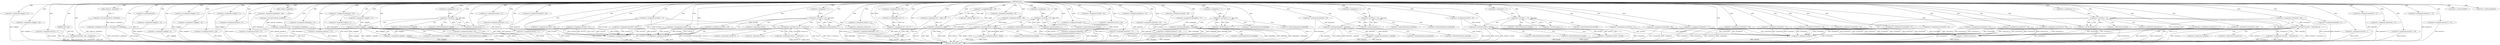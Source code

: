 digraph denr {  
"7194230188746945146" [label = "(METHOD,denr)" ]
"7194230188746945721" [label = "(METHOD_RETURN,void)" ]
"7194230188746945147" [label = "(PARAM,char* hqrs)" ]
"7194230188746945154" [label = "(<operator>.assignment,xwvxi = (int*)calloc(6, sizeof(int)))" ]
"7194230188746945156" [label = "(<operator>.cast,(int*)calloc(6, sizeof(int)))" ]
"7194230188746945158" [label = "(calloc,calloc(6, sizeof(int)))" ]
"7194230188746945160" [label = "(<operator>.sizeOf,sizeof(int))" ]
"7194230188746945163" [label = "(<operator>.assignment,hcuu[0] = 79)" ]
"7194230188746945168" [label = "(<operator>.assignment,rchjgg[0] = 87)" ]
"7194230188746945173" [label = "(<operator>.assignment,rchjgg[1] = 8)" ]
"7194230188746945178" [label = "(<operator>.assignment,rchjgg[2] = 84)" ]
"7194230188746945183" [label = "(<operator>.assignment,xwvxi[0] = 73)" ]
"7194230188746945188" [label = "(<operator>.assignment,hcuu[1] = 1)" ]
"7194230188746945193" [label = "(<operator>.assignment,eftu[0] = 98)" ]
"7194230188746945198" [label = "(<operator>.assignment,zrxwmty = (int*)calloc(15, sizeof(int)))" ]
"7194230188746945200" [label = "(<operator>.cast,(int*)calloc(15, sizeof(int)))" ]
"7194230188746945202" [label = "(calloc,calloc(15, sizeof(int)))" ]
"7194230188746945204" [label = "(<operator>.sizeOf,sizeof(int))" ]
"7194230188746945206" [label = "(<operator>.assignment,xwvxi[1] = 31)" ]
"7194230188746945211" [label = "(<operator>.assignment,rchjgg[3] = 21)" ]
"7194230188746945216" [label = "(<operator>.assignment,rchjgg[4] = 6)" ]
"7194230188746945221" [label = "(<operator>.assignment,rchjgg[5] = 45)" ]
"7194230188746945227" [label = "(<operator>.assignment,rchjgg[6] = 26)" ]
"7194230188746945232" [label = "(<operator>.assignment,xwvxi[2] = 34)" ]
"7194230188746945237" [label = "(<operator>.assignment,eftu[1] = 68)" ]
"7194230188746945243" [label = "(strncpy,strncpy(pant, hqrs, sizeof(pant)))" ]
"7194230188746945246" [label = "(<operator>.sizeOf,sizeof(pant))" ]
"7194230188746945248" [label = "(<operator>.assignment,zrxwmty[0] = 93)" ]
"7194230188746945253" [label = "(<operator>.assignment,rchjgg[7] = 5)" ]
"7194230188746945258" [label = "(<operator>.assignment,zrxwmty[1] = 77)" ]
"7194230188746945263" [label = "(<operator>.assignment,gteiirx[0] = 26)" ]
"7194230188746945268" [label = "(<operator>.assignment,hcuu[2] = 57)" ]
"7194230188746945273" [label = "(<operator>.assignment,hcuu[3] = 97)" ]
"7194230188746945278" [label = "(<operator>.assignment,xbhmdq[0] = 75)" ]
"7194230188746945283" [label = "(<operator>.assignment,xbhmdq[1] = 86)" ]
"7194230188746945288" [label = "(<operator>.assignment,xbhmdq[2] = 13)" ]
"7194230188746945295" [label = "(<operator>.assignment,i = 1)" ]
"7194230188746945298" [label = "(<operator>.lessThan,i < 8)" ]
"7194230188746945301" [label = "(<operator>.postIncrement,i++)" ]
"7194230188746945305" [label = "(<operator>.lessThan,rchjgg[0] < rchjgg[i])" ]
"7194230188746945313" [label = "(<operator>.assignment,rchjgg[0] = rchjgg[i])" ]
"7194230188746945320" [label = "(<operator>.assignment,gteiirx[1] = 25)" ]
"7194230188746945325" [label = "(<operator>.assignment,xbhmdq[3] = 69)" ]
"7194230188746945330" [label = "(<operator>.assignment,eftu[2] = 4)" ]
"7194230188746945336" [label = "(<operator>.assignment,ctri = 37)" ]
"7194230188746945340" [label = "(<operator>.assignment,tqqfy = 28)" ]
"7194230188746945343" [label = "(<operator>.assignment,eftu[3] = 63)" ]
"7194230188746945348" [label = "(<operator>.assignment,hcuu[4] = 47)" ]
"7194230188746945353" [label = "(<operator>.assignment,gteiirx[2] = 51)" ]
"7194230188746945358" [label = "(<operator>.assignment,eftu[4] = 12)" ]
"7194230188746945363" [label = "(<operator>.assignment,gteiirx[3] = 88)" ]
"7194230188746945368" [label = "(<operator>.assignment,zrxwmty[2] = 39)" ]
"7194230188746945373" [label = "(<operator>.assignment,xwvxi[3] = 48)" ]
"7194230188746945378" [label = "(<operator>.assignment,xwvxi[4] = 50)" ]
"7194230188746945384" [label = "(<operator>.assignment,xwvxi[5] = 16)" ]
"7194230188746945389" [label = "(<operator>.assignment,eftu[5] = 75)" ]
"7194230188746945394" [label = "(<operator>.assignment,xbhmdq[4] = 34)" ]
"7194230188746945401" [label = "(<operator>.assignment,i = 1)" ]
"7194230188746945404" [label = "(<operator>.lessThan,i < 6)" ]
"7194230188746945407" [label = "(<operator>.postIncrement,i++)" ]
"7194230188746945411" [label = "(<operator>.lessThan,*xwvxi < *(xwvxi+i))" ]
"7194230188746945415" [label = "(<operator>.addition,xwvxi+i)" ]
"7194230188746945419" [label = "(<operator>.assignment,*xwvxi = *(xwvxi+i))" ]
"7194230188746945423" [label = "(<operator>.addition,xwvxi+i)" ]
"7194230188746945426" [label = "(<operator>.assignment,ctri = ctri * 2)" ]
"7194230188746945428" [label = "(<operator>.multiplication,ctri * 2)" ]
"7194230188746945431" [label = "(<operator>.assignment,ctri = tqqfy + 6)" ]
"7194230188746945433" [label = "(<operator>.addition,tqqfy + 6)" ]
"7194230188746945438" [label = "(<operator>.assignment,i = 1)" ]
"7194230188746945441" [label = "(<operator>.lessThan,i < 6)" ]
"7194230188746945444" [label = "(<operator>.postIncrement,i++)" ]
"7194230188746945448" [label = "(<operator>.lessThan,eftu[0] < eftu[i])" ]
"7194230188746945456" [label = "(<operator>.assignment,eftu[0] = eftu[i])" ]
"7194230188746945463" [label = "(<operator>.assignment,xbhmdq[5] = 93)" ]
"7194230188746945468" [label = "(<operator>.assignment,zrxwmty[3] = 13)" ]
"7194230188746945473" [label = "(<operator>.assignment,zrxwmty[4] = 63)" ]
"7194230188746945478" [label = "(<operator>.assignment,zrxwmty[5] = 17)" ]
"7194230188746945483" [label = "(<operator>.assignment,hcuu[5] = 94)" ]
"7194230188746945488" [label = "(<operator>.assignment,noxcxrfi = ctri / tqqfy)" ]
"7194230188746945490" [label = "(<operator>.division,ctri / tqqfy)" ]
"7194230188746945493" [label = "(<operator>.assignment,xbhmdq[6] = 67)" ]
"7194230188746945498" [label = "(<operator>.assignment,zrxwmty[6] = 57)" ]
"7194230188746945503" [label = "(<operator>.assignment,hcuu[6] = 85)" ]
"7194230188746945508" [label = "(<operator>.assignment,hcuu[7] = 80)" ]
"7194230188746945513" [label = "(<operator>.assignment,gteiirx[4] = 22)" ]
"7194230188746945518" [label = "(<operator>.assignment,gteiirx[5] = 19)" ]
"7194230188746945523" [label = "(<operator>.assignment,gteiirx[6] = 39)" ]
"7194230188746945530" [label = "(<operator>.assignment,i = 1)" ]
"7194230188746945533" [label = "(<operator>.lessThan,i < 7)" ]
"7194230188746945536" [label = "(<operator>.postIncrement,i++)" ]
"7194230188746945540" [label = "(<operator>.lessThan,xbhmdq[0] < xbhmdq[i])" ]
"7194230188746945548" [label = "(<operator>.assignment,xbhmdq[0] = xbhmdq[i])" ]
"7194230188746945555" [label = "(<operator>.assignment,gteiirx[7] = 48)" ]
"7194230188746945560" [label = "(<operator>.assignment,zrxwmty[7] = 48)" ]
"7194230188746945565" [label = "(<operator>.assignment,hcuu[8] = 39)" ]
"7194230188746945570" [label = "(<operator>.assignment,zrxwmty[8] = 64)" ]
"7194230188746945575" [label = "(<operator>.assignment,gteiirx[8] = 8)" ]
"7194230188746945580" [label = "(<operator>.assignment,hcuu[9] = 7)" ]
"7194230188746945585" [label = "(<operator>.assignment,gteiirx[9] = 37)" ]
"7194230188746945590" [label = "(<operator>.assignment,gteiirx[10] = 51)" ]
"7194230188746945595" [label = "(<operator>.assignment,hcuu[10] = 36)" ]
"7194230188746945600" [label = "(<operator>.assignment,gteiirx[11] = 21)" ]
"7194230188746945607" [label = "(<operator>.assignment,i = 1)" ]
"7194230188746945610" [label = "(<operator>.lessThan,i < 12)" ]
"7194230188746945613" [label = "(<operator>.postIncrement,i++)" ]
"7194230188746945617" [label = "(<operator>.lessThan,gteiirx[0] < gteiirx[i])" ]
"7194230188746945625" [label = "(<operator>.assignment,gteiirx[0] = gteiirx[i])" ]
"7194230188746945632" [label = "(<operator>.assignment,zrxwmty[9] = 50)" ]
"7194230188746945637" [label = "(<operator>.assignment,zrxwmty[10] = 67)" ]
"7194230188746945642" [label = "(<operator>.assignment,hcuu[11] = 10)" ]
"7194230188746945647" [label = "(<operator>.assignment,zrxwmty[11] = 77)" ]
"7194230188746945652" [label = "(<operator>.assignment,zrxwmty[12] = 80)" ]
"7194230188746945659" [label = "(<operator>.assignment,i = 1)" ]
"7194230188746945662" [label = "(<operator>.lessThan,i < 12)" ]
"7194230188746945665" [label = "(<operator>.postIncrement,i++)" ]
"7194230188746945669" [label = "(<operator>.lessThan,hcuu[0] < hcuu[i])" ]
"7194230188746945677" [label = "(<operator>.assignment,hcuu[0] = hcuu[i])" ]
"7194230188746945684" [label = "(<operator>.assignment,zrxwmty[13] = 18)" ]
"7194230188746945689" [label = "(<operator>.assignment,zrxwmty[14] = 90)" ]
"7194230188746945696" [label = "(<operator>.assignment,i = 1)" ]
"7194230188746945699" [label = "(<operator>.lessThan,i < 15)" ]
"7194230188746945702" [label = "(<operator>.postIncrement,i++)" ]
"7194230188746945706" [label = "(<operator>.lessThan,*zrxwmty < *(zrxwmty+i))" ]
"7194230188746945710" [label = "(<operator>.addition,zrxwmty+i)" ]
"7194230188746945714" [label = "(<operator>.assignment,*zrxwmty = *(zrxwmty+i))" ]
"7194230188746945718" [label = "(<operator>.addition,zrxwmty+i)" ]
"7194230188746945306" [label = "(<operator>.indirectIndexAccess,rchjgg[0])" ]
"7194230188746945309" [label = "(<operator>.indirectIndexAccess,rchjgg[i])" ]
"7194230188746945314" [label = "(<operator>.indirectIndexAccess,rchjgg[0])" ]
"7194230188746945317" [label = "(<operator>.indirectIndexAccess,rchjgg[i])" ]
"7194230188746945412" [label = "(<operator>.indirection,*xwvxi)" ]
"7194230188746945414" [label = "(<operator>.indirection,*(xwvxi+i))" ]
"7194230188746945420" [label = "(<operator>.indirection,*xwvxi)" ]
"7194230188746945422" [label = "(<operator>.indirection,*(xwvxi+i))" ]
"7194230188746945449" [label = "(<operator>.indirectIndexAccess,eftu[0])" ]
"7194230188746945452" [label = "(<operator>.indirectIndexAccess,eftu[i])" ]
"7194230188746945457" [label = "(<operator>.indirectIndexAccess,eftu[0])" ]
"7194230188746945460" [label = "(<operator>.indirectIndexAccess,eftu[i])" ]
"7194230188746945541" [label = "(<operator>.indirectIndexAccess,xbhmdq[0])" ]
"7194230188746945544" [label = "(<operator>.indirectIndexAccess,xbhmdq[i])" ]
"7194230188746945549" [label = "(<operator>.indirectIndexAccess,xbhmdq[0])" ]
"7194230188746945552" [label = "(<operator>.indirectIndexAccess,xbhmdq[i])" ]
"7194230188746945618" [label = "(<operator>.indirectIndexAccess,gteiirx[0])" ]
"7194230188746945621" [label = "(<operator>.indirectIndexAccess,gteiirx[i])" ]
"7194230188746945626" [label = "(<operator>.indirectIndexAccess,gteiirx[0])" ]
"7194230188746945629" [label = "(<operator>.indirectIndexAccess,gteiirx[i])" ]
"7194230188746945670" [label = "(<operator>.indirectIndexAccess,hcuu[0])" ]
"7194230188746945673" [label = "(<operator>.indirectIndexAccess,hcuu[i])" ]
"7194230188746945678" [label = "(<operator>.indirectIndexAccess,hcuu[0])" ]
"7194230188746945681" [label = "(<operator>.indirectIndexAccess,hcuu[i])" ]
"7194230188746945707" [label = "(<operator>.indirection,*zrxwmty)" ]
"7194230188746945709" [label = "(<operator>.indirection,*(zrxwmty+i))" ]
"7194230188746945715" [label = "(<operator>.indirection,*zrxwmty)" ]
"7194230188746945717" [label = "(<operator>.indirection,*(zrxwmty+i))" ]
  "7194230188746945268" -> "7194230188746945721"  [ label = "DDG: hcuu[2]"] 
  "7194230188746945710" -> "7194230188746945721"  [ label = "DDG: zrxwmty"] 
  "7194230188746945394" -> "7194230188746945721"  [ label = "DDG: xbhmdq[4]"] 
  "7194230188746945677" -> "7194230188746945721"  [ label = "DDG: hcuu[i]"] 
  "7194230188746945523" -> "7194230188746945721"  [ label = "DDG: gteiirx[6]"] 
  "7194230188746945221" -> "7194230188746945721"  [ label = "DDG: rchjgg[5]"] 
  "7194230188746945617" -> "7194230188746945721"  [ label = "DDG: gteiirx[0]"] 
  "7194230188746945565" -> "7194230188746945721"  [ label = "DDG: hcuu[8]"] 
  "7194230188746945325" -> "7194230188746945721"  [ label = "DDG: xbhmdq[3]"] 
  "7194230188746945305" -> "7194230188746945721"  [ label = "DDG: rchjgg[i]"] 
  "7194230188746945237" -> "7194230188746945721"  [ label = "DDG: eftu[1]"] 
  "7194230188746945669" -> "7194230188746945721"  [ label = "DDG: hcuu[0]"] 
  "7194230188746945263" -> "7194230188746945721"  [ label = "DDG: gteiirx[0]"] 
  "7194230188746945411" -> "7194230188746945721"  [ label = "DDG: *xwvxi"] 
  "7194230188746945411" -> "7194230188746945721"  [ label = "DDG: *xwvxi < *(xwvxi+i)"] 
  "7194230188746945373" -> "7194230188746945721"  [ label = "DDG: xwvxi[3]"] 
  "7194230188746945448" -> "7194230188746945721"  [ label = "DDG: eftu[i]"] 
  "7194230188746945358" -> "7194230188746945721"  [ label = "DDG: eftu[4]"] 
  "7194230188746945273" -> "7194230188746945721"  [ label = "DDG: hcuu[3]"] 
  "7194230188746945488" -> "7194230188746945721"  [ label = "DDG: noxcxrfi"] 
  "7194230188746945548" -> "7194230188746945721"  [ label = "DDG: xbhmdq[0]"] 
  "7194230188746945555" -> "7194230188746945721"  [ label = "DDG: gteiirx[7]"] 
  "7194230188746945662" -> "7194230188746945721"  [ label = "DDG: i < 12"] 
  "7194230188746945198" -> "7194230188746945721"  [ label = "DDG: (int*)calloc(15, sizeof(int))"] 
  "7194230188746945585" -> "7194230188746945721"  [ label = "DDG: gteiirx[9]"] 
  "7194230188746945283" -> "7194230188746945721"  [ label = "DDG: xbhmdq[1]"] 
  "7194230188746945320" -> "7194230188746945721"  [ label = "DDG: gteiirx[1]"] 
  "7194230188746945642" -> "7194230188746945721"  [ label = "DDG: hcuu[11]"] 
  "7194230188746945193" -> "7194230188746945721"  [ label = "DDG: eftu[0]"] 
  "7194230188746945154" -> "7194230188746945721"  [ label = "DDG: (int*)calloc(6, sizeof(int))"] 
  "7194230188746945637" -> "7194230188746945721"  [ label = "DDG: zrxwmty[10]"] 
  "7194230188746945625" -> "7194230188746945721"  [ label = "DDG: gteiirx[0]"] 
  "7194230188746945253" -> "7194230188746945721"  [ label = "DDG: rchjgg[7]"] 
  "7194230188746945278" -> "7194230188746945721"  [ label = "DDG: xbhmdq[0]"] 
  "7194230188746945313" -> "7194230188746945721"  [ label = "DDG: rchjgg[i]"] 
  "7194230188746945669" -> "7194230188746945721"  [ label = "DDG: hcuu[i]"] 
  "7194230188746945632" -> "7194230188746945721"  [ label = "DDG: zrxwmty[9]"] 
  "7194230188746945448" -> "7194230188746945721"  [ label = "DDG: eftu[0]"] 
  "7194230188746945183" -> "7194230188746945721"  [ label = "DDG: xwvxi[0]"] 
  "7194230188746945173" -> "7194230188746945721"  [ label = "DDG: rchjgg[1]"] 
  "7194230188746945288" -> "7194230188746945721"  [ label = "DDG: xbhmdq[2]"] 
  "7194230188746945423" -> "7194230188746945721"  [ label = "DDG: xwvxi"] 
  "7194230188746945580" -> "7194230188746945721"  [ label = "DDG: hcuu[9]"] 
  "7194230188746945518" -> "7194230188746945721"  [ label = "DDG: gteiirx[5]"] 
  "7194230188746945684" -> "7194230188746945721"  [ label = "DDG: zrxwmty[13]"] 
  "7194230188746945570" -> "7194230188746945721"  [ label = "DDG: zrxwmty[8]"] 
  "7194230188746945227" -> "7194230188746945721"  [ label = "DDG: rchjgg[6]"] 
  "7194230188746945699" -> "7194230188746945721"  [ label = "DDG: i"] 
  "7194230188746945368" -> "7194230188746945721"  [ label = "DDG: zrxwmty[2]"] 
  "7194230188746945498" -> "7194230188746945721"  [ label = "DDG: zrxwmty[6]"] 
  "7194230188746945590" -> "7194230188746945721"  [ label = "DDG: gteiirx[10]"] 
  "7194230188746945441" -> "7194230188746945721"  [ label = "DDG: i < 6"] 
  "7194230188746945163" -> "7194230188746945721"  [ label = "DDG: hcuu[0]"] 
  "7194230188746945198" -> "7194230188746945721"  [ label = "DDG: zrxwmty"] 
  "7194230188746945483" -> "7194230188746945721"  [ label = "DDG: hcuu[5]"] 
  "7194230188746945617" -> "7194230188746945721"  [ label = "DDG: gteiirx[i]"] 
  "7194230188746945508" -> "7194230188746945721"  [ label = "DDG: hcuu[7]"] 
  "7194230188746945298" -> "7194230188746945721"  [ label = "DDG: i < 8"] 
  "7194230188746945503" -> "7194230188746945721"  [ label = "DDG: hcuu[6]"] 
  "7194230188746945490" -> "7194230188746945721"  [ label = "DDG: ctri"] 
  "7194230188746945243" -> "7194230188746945721"  [ label = "DDG: hqrs"] 
  "7194230188746945473" -> "7194230188746945721"  [ label = "DDG: zrxwmty[4]"] 
  "7194230188746945188" -> "7194230188746945721"  [ label = "DDG: hcuu[1]"] 
  "7194230188746945168" -> "7194230188746945721"  [ label = "DDG: rchjgg[0]"] 
  "7194230188746945426" -> "7194230188746945721"  [ label = "DDG: ctri * 2"] 
  "7194230188746945540" -> "7194230188746945721"  [ label = "DDG: xbhmdq[0]"] 
  "7194230188746945411" -> "7194230188746945721"  [ label = "DDG: *(xwvxi+i)"] 
  "7194230188746945415" -> "7194230188746945721"  [ label = "DDG: xwvxi"] 
  "7194230188746945677" -> "7194230188746945721"  [ label = "DDG: hcuu[0]"] 
  "7194230188746945243" -> "7194230188746945721"  [ label = "DDG: strncpy(pant, hqrs, sizeof(pant))"] 
  "7194230188746945211" -> "7194230188746945721"  [ label = "DDG: rchjgg[3]"] 
  "7194230188746945488" -> "7194230188746945721"  [ label = "DDG: ctri / tqqfy"] 
  "7194230188746945625" -> "7194230188746945721"  [ label = "DDG: gteiirx[i]"] 
  "7194230188746945595" -> "7194230188746945721"  [ label = "DDG: hcuu[10]"] 
  "7194230188746945419" -> "7194230188746945721"  [ label = "DDG: *(xwvxi+i)"] 
  "7194230188746945652" -> "7194230188746945721"  [ label = "DDG: zrxwmty[12]"] 
  "7194230188746945348" -> "7194230188746945721"  [ label = "DDG: hcuu[4]"] 
  "7194230188746945178" -> "7194230188746945721"  [ label = "DDG: rchjgg[2]"] 
  "7194230188746945154" -> "7194230188746945721"  [ label = "DDG: xwvxi"] 
  "7194230188746945617" -> "7194230188746945721"  [ label = "DDG: gteiirx[0] < gteiirx[i]"] 
  "7194230188746945330" -> "7194230188746945721"  [ label = "DDG: eftu[2]"] 
  "7194230188746945353" -> "7194230188746945721"  [ label = "DDG: gteiirx[2]"] 
  "7194230188746945313" -> "7194230188746945721"  [ label = "DDG: rchjgg[0]"] 
  "7194230188746945147" -> "7194230188746945721"  [ label = "DDG: hqrs"] 
  "7194230188746945706" -> "7194230188746945721"  [ label = "DDG: *zrxwmty < *(zrxwmty+i)"] 
  "7194230188746945647" -> "7194230188746945721"  [ label = "DDG: zrxwmty[11]"] 
  "7194230188746945389" -> "7194230188746945721"  [ label = "DDG: eftu[5]"] 
  "7194230188746945156" -> "7194230188746945721"  [ label = "DDG: calloc(6, sizeof(int))"] 
  "7194230188746945575" -> "7194230188746945721"  [ label = "DDG: gteiirx[8]"] 
  "7194230188746945305" -> "7194230188746945721"  [ label = "DDG: rchjgg[0]"] 
  "7194230188746945456" -> "7194230188746945721"  [ label = "DDG: eftu[0]"] 
  "7194230188746945714" -> "7194230188746945721"  [ label = "DDG: *zrxwmty"] 
  "7194230188746945468" -> "7194230188746945721"  [ label = "DDG: zrxwmty[3]"] 
  "7194230188746945706" -> "7194230188746945721"  [ label = "DDG: *(zrxwmty+i)"] 
  "7194230188746945456" -> "7194230188746945721"  [ label = "DDG: eftu[i]"] 
  "7194230188746945200" -> "7194230188746945721"  [ label = "DDG: calloc(15, sizeof(int))"] 
  "7194230188746945533" -> "7194230188746945721"  [ label = "DDG: i < 7"] 
  "7194230188746945548" -> "7194230188746945721"  [ label = "DDG: xbhmdq[i]"] 
  "7194230188746945206" -> "7194230188746945721"  [ label = "DDG: xwvxi[1]"] 
  "7194230188746945305" -> "7194230188746945721"  [ label = "DDG: rchjgg[0] < rchjgg[i]"] 
  "7194230188746945384" -> "7194230188746945721"  [ label = "DDG: xwvxi[5]"] 
  "7194230188746945490" -> "7194230188746945721"  [ label = "DDG: tqqfy"] 
  "7194230188746945493" -> "7194230188746945721"  [ label = "DDG: xbhmdq[6]"] 
  "7194230188746945216" -> "7194230188746945721"  [ label = "DDG: rchjgg[4]"] 
  "7194230188746945540" -> "7194230188746945721"  [ label = "DDG: xbhmdq[i]"] 
  "7194230188746945363" -> "7194230188746945721"  [ label = "DDG: gteiirx[3]"] 
  "7194230188746945343" -> "7194230188746945721"  [ label = "DDG: eftu[3]"] 
  "7194230188746945243" -> "7194230188746945721"  [ label = "DDG: pant"] 
  "7194230188746945669" -> "7194230188746945721"  [ label = "DDG: hcuu[0] < hcuu[i]"] 
  "7194230188746945699" -> "7194230188746945721"  [ label = "DDG: i < 15"] 
  "7194230188746945513" -> "7194230188746945721"  [ label = "DDG: gteiirx[4]"] 
  "7194230188746945204" -> "7194230188746945721"  [ label = "DDG: int"] 
  "7194230188746945258" -> "7194230188746945721"  [ label = "DDG: zrxwmty[1]"] 
  "7194230188746945689" -> "7194230188746945721"  [ label = "DDG: zrxwmty[14]"] 
  "7194230188746945448" -> "7194230188746945721"  [ label = "DDG: eftu[0] < eftu[i]"] 
  "7194230188746945540" -> "7194230188746945721"  [ label = "DDG: xbhmdq[0] < xbhmdq[i]"] 
  "7194230188746945600" -> "7194230188746945721"  [ label = "DDG: gteiirx[11]"] 
  "7194230188746945714" -> "7194230188746945721"  [ label = "DDG: *(zrxwmty+i)"] 
  "7194230188746945419" -> "7194230188746945721"  [ label = "DDG: *xwvxi"] 
  "7194230188746945232" -> "7194230188746945721"  [ label = "DDG: xwvxi[2]"] 
  "7194230188746945560" -> "7194230188746945721"  [ label = "DDG: zrxwmty[7]"] 
  "7194230188746945248" -> "7194230188746945721"  [ label = "DDG: zrxwmty[0]"] 
  "7194230188746945431" -> "7194230188746945721"  [ label = "DDG: tqqfy + 6"] 
  "7194230188746945463" -> "7194230188746945721"  [ label = "DDG: xbhmdq[5]"] 
  "7194230188746945718" -> "7194230188746945721"  [ label = "DDG: zrxwmty"] 
  "7194230188746945706" -> "7194230188746945721"  [ label = "DDG: *zrxwmty"] 
  "7194230188746945478" -> "7194230188746945721"  [ label = "DDG: zrxwmty[5]"] 
  "7194230188746945378" -> "7194230188746945721"  [ label = "DDG: xwvxi[4]"] 
  "7194230188746945146" -> "7194230188746945147"  [ label = "DDG: "] 
  "7194230188746945156" -> "7194230188746945154"  [ label = "DDG: calloc(6, sizeof(int))"] 
  "7194230188746945146" -> "7194230188746945154"  [ label = "DDG: "] 
  "7194230188746945158" -> "7194230188746945156"  [ label = "DDG: 6"] 
  "7194230188746945146" -> "7194230188746945158"  [ label = "DDG: "] 
  "7194230188746945146" -> "7194230188746945160"  [ label = "DDG: "] 
  "7194230188746945146" -> "7194230188746945163"  [ label = "DDG: "] 
  "7194230188746945146" -> "7194230188746945168"  [ label = "DDG: "] 
  "7194230188746945146" -> "7194230188746945173"  [ label = "DDG: "] 
  "7194230188746945146" -> "7194230188746945178"  [ label = "DDG: "] 
  "7194230188746945146" -> "7194230188746945183"  [ label = "DDG: "] 
  "7194230188746945146" -> "7194230188746945188"  [ label = "DDG: "] 
  "7194230188746945146" -> "7194230188746945193"  [ label = "DDG: "] 
  "7194230188746945200" -> "7194230188746945198"  [ label = "DDG: calloc(15, sizeof(int))"] 
  "7194230188746945146" -> "7194230188746945198"  [ label = "DDG: "] 
  "7194230188746945202" -> "7194230188746945200"  [ label = "DDG: 15"] 
  "7194230188746945146" -> "7194230188746945202"  [ label = "DDG: "] 
  "7194230188746945146" -> "7194230188746945204"  [ label = "DDG: "] 
  "7194230188746945146" -> "7194230188746945206"  [ label = "DDG: "] 
  "7194230188746945146" -> "7194230188746945211"  [ label = "DDG: "] 
  "7194230188746945146" -> "7194230188746945216"  [ label = "DDG: "] 
  "7194230188746945146" -> "7194230188746945221"  [ label = "DDG: "] 
  "7194230188746945146" -> "7194230188746945227"  [ label = "DDG: "] 
  "7194230188746945146" -> "7194230188746945232"  [ label = "DDG: "] 
  "7194230188746945146" -> "7194230188746945237"  [ label = "DDG: "] 
  "7194230188746945146" -> "7194230188746945243"  [ label = "DDG: "] 
  "7194230188746945147" -> "7194230188746945243"  [ label = "DDG: hqrs"] 
  "7194230188746945146" -> "7194230188746945246"  [ label = "DDG: "] 
  "7194230188746945146" -> "7194230188746945248"  [ label = "DDG: "] 
  "7194230188746945146" -> "7194230188746945253"  [ label = "DDG: "] 
  "7194230188746945146" -> "7194230188746945258"  [ label = "DDG: "] 
  "7194230188746945146" -> "7194230188746945263"  [ label = "DDG: "] 
  "7194230188746945146" -> "7194230188746945268"  [ label = "DDG: "] 
  "7194230188746945146" -> "7194230188746945273"  [ label = "DDG: "] 
  "7194230188746945146" -> "7194230188746945278"  [ label = "DDG: "] 
  "7194230188746945146" -> "7194230188746945283"  [ label = "DDG: "] 
  "7194230188746945146" -> "7194230188746945288"  [ label = "DDG: "] 
  "7194230188746945146" -> "7194230188746945295"  [ label = "DDG: "] 
  "7194230188746945301" -> "7194230188746945298"  [ label = "DDG: i"] 
  "7194230188746945295" -> "7194230188746945298"  [ label = "DDG: i"] 
  "7194230188746945146" -> "7194230188746945298"  [ label = "DDG: "] 
  "7194230188746945298" -> "7194230188746945301"  [ label = "DDG: i"] 
  "7194230188746945146" -> "7194230188746945301"  [ label = "DDG: "] 
  "7194230188746945168" -> "7194230188746945305"  [ label = "DDG: rchjgg[0]"] 
  "7194230188746945313" -> "7194230188746945305"  [ label = "DDG: rchjgg[0]"] 
  "7194230188746945305" -> "7194230188746945313"  [ label = "DDG: rchjgg[i]"] 
  "7194230188746945146" -> "7194230188746945320"  [ label = "DDG: "] 
  "7194230188746945146" -> "7194230188746945325"  [ label = "DDG: "] 
  "7194230188746945146" -> "7194230188746945330"  [ label = "DDG: "] 
  "7194230188746945146" -> "7194230188746945336"  [ label = "DDG: "] 
  "7194230188746945146" -> "7194230188746945340"  [ label = "DDG: "] 
  "7194230188746945146" -> "7194230188746945343"  [ label = "DDG: "] 
  "7194230188746945146" -> "7194230188746945348"  [ label = "DDG: "] 
  "7194230188746945146" -> "7194230188746945353"  [ label = "DDG: "] 
  "7194230188746945146" -> "7194230188746945358"  [ label = "DDG: "] 
  "7194230188746945146" -> "7194230188746945363"  [ label = "DDG: "] 
  "7194230188746945146" -> "7194230188746945368"  [ label = "DDG: "] 
  "7194230188746945146" -> "7194230188746945373"  [ label = "DDG: "] 
  "7194230188746945146" -> "7194230188746945378"  [ label = "DDG: "] 
  "7194230188746945146" -> "7194230188746945384"  [ label = "DDG: "] 
  "7194230188746945146" -> "7194230188746945389"  [ label = "DDG: "] 
  "7194230188746945146" -> "7194230188746945394"  [ label = "DDG: "] 
  "7194230188746945146" -> "7194230188746945401"  [ label = "DDG: "] 
  "7194230188746945407" -> "7194230188746945404"  [ label = "DDG: i"] 
  "7194230188746945401" -> "7194230188746945404"  [ label = "DDG: i"] 
  "7194230188746945146" -> "7194230188746945404"  [ label = "DDG: "] 
  "7194230188746945146" -> "7194230188746945407"  [ label = "DDG: "] 
  "7194230188746945404" -> "7194230188746945407"  [ label = "DDG: i"] 
  "7194230188746945183" -> "7194230188746945411"  [ label = "DDG: xwvxi[0]"] 
  "7194230188746945419" -> "7194230188746945411"  [ label = "DDG: *xwvxi"] 
  "7194230188746945373" -> "7194230188746945415"  [ label = "DDG: xwvxi[3]"] 
  "7194230188746945183" -> "7194230188746945415"  [ label = "DDG: xwvxi[0]"] 
  "7194230188746945154" -> "7194230188746945415"  [ label = "DDG: xwvxi"] 
  "7194230188746945232" -> "7194230188746945415"  [ label = "DDG: xwvxi[2]"] 
  "7194230188746945378" -> "7194230188746945415"  [ label = "DDG: xwvxi[4]"] 
  "7194230188746945384" -> "7194230188746945415"  [ label = "DDG: xwvxi[5]"] 
  "7194230188746945206" -> "7194230188746945415"  [ label = "DDG: xwvxi[1]"] 
  "7194230188746945146" -> "7194230188746945415"  [ label = "DDG: "] 
  "7194230188746945404" -> "7194230188746945415"  [ label = "DDG: i"] 
  "7194230188746945411" -> "7194230188746945419"  [ label = "DDG: *(xwvxi+i)"] 
  "7194230188746945373" -> "7194230188746945423"  [ label = "DDG: xwvxi[3]"] 
  "7194230188746945183" -> "7194230188746945423"  [ label = "DDG: xwvxi[0]"] 
  "7194230188746945232" -> "7194230188746945423"  [ label = "DDG: xwvxi[2]"] 
  "7194230188746945378" -> "7194230188746945423"  [ label = "DDG: xwvxi[4]"] 
  "7194230188746945384" -> "7194230188746945423"  [ label = "DDG: xwvxi[5]"] 
  "7194230188746945206" -> "7194230188746945423"  [ label = "DDG: xwvxi[1]"] 
  "7194230188746945146" -> "7194230188746945423"  [ label = "DDG: "] 
  "7194230188746945154" -> "7194230188746945423"  [ label = "DDG: xwvxi"] 
  "7194230188746945404" -> "7194230188746945423"  [ label = "DDG: i"] 
  "7194230188746945428" -> "7194230188746945426"  [ label = "DDG: ctri"] 
  "7194230188746945428" -> "7194230188746945426"  [ label = "DDG: 2"] 
  "7194230188746945146" -> "7194230188746945426"  [ label = "DDG: "] 
  "7194230188746945336" -> "7194230188746945428"  [ label = "DDG: ctri"] 
  "7194230188746945146" -> "7194230188746945428"  [ label = "DDG: "] 
  "7194230188746945340" -> "7194230188746945431"  [ label = "DDG: tqqfy"] 
  "7194230188746945146" -> "7194230188746945431"  [ label = "DDG: "] 
  "7194230188746945340" -> "7194230188746945433"  [ label = "DDG: tqqfy"] 
  "7194230188746945146" -> "7194230188746945433"  [ label = "DDG: "] 
  "7194230188746945146" -> "7194230188746945438"  [ label = "DDG: "] 
  "7194230188746945438" -> "7194230188746945441"  [ label = "DDG: i"] 
  "7194230188746945444" -> "7194230188746945441"  [ label = "DDG: i"] 
  "7194230188746945146" -> "7194230188746945441"  [ label = "DDG: "] 
  "7194230188746945441" -> "7194230188746945444"  [ label = "DDG: i"] 
  "7194230188746945146" -> "7194230188746945444"  [ label = "DDG: "] 
  "7194230188746945193" -> "7194230188746945448"  [ label = "DDG: eftu[0]"] 
  "7194230188746945456" -> "7194230188746945448"  [ label = "DDG: eftu[0]"] 
  "7194230188746945448" -> "7194230188746945456"  [ label = "DDG: eftu[i]"] 
  "7194230188746945146" -> "7194230188746945463"  [ label = "DDG: "] 
  "7194230188746945146" -> "7194230188746945468"  [ label = "DDG: "] 
  "7194230188746945146" -> "7194230188746945473"  [ label = "DDG: "] 
  "7194230188746945146" -> "7194230188746945478"  [ label = "DDG: "] 
  "7194230188746945146" -> "7194230188746945483"  [ label = "DDG: "] 
  "7194230188746945490" -> "7194230188746945488"  [ label = "DDG: ctri"] 
  "7194230188746945490" -> "7194230188746945488"  [ label = "DDG: tqqfy"] 
  "7194230188746945146" -> "7194230188746945488"  [ label = "DDG: "] 
  "7194230188746945431" -> "7194230188746945490"  [ label = "DDG: ctri"] 
  "7194230188746945146" -> "7194230188746945490"  [ label = "DDG: "] 
  "7194230188746945340" -> "7194230188746945490"  [ label = "DDG: tqqfy"] 
  "7194230188746945146" -> "7194230188746945493"  [ label = "DDG: "] 
  "7194230188746945146" -> "7194230188746945498"  [ label = "DDG: "] 
  "7194230188746945146" -> "7194230188746945503"  [ label = "DDG: "] 
  "7194230188746945146" -> "7194230188746945508"  [ label = "DDG: "] 
  "7194230188746945146" -> "7194230188746945513"  [ label = "DDG: "] 
  "7194230188746945146" -> "7194230188746945518"  [ label = "DDG: "] 
  "7194230188746945146" -> "7194230188746945523"  [ label = "DDG: "] 
  "7194230188746945146" -> "7194230188746945530"  [ label = "DDG: "] 
  "7194230188746945536" -> "7194230188746945533"  [ label = "DDG: i"] 
  "7194230188746945530" -> "7194230188746945533"  [ label = "DDG: i"] 
  "7194230188746945146" -> "7194230188746945533"  [ label = "DDG: "] 
  "7194230188746945533" -> "7194230188746945536"  [ label = "DDG: i"] 
  "7194230188746945146" -> "7194230188746945536"  [ label = "DDG: "] 
  "7194230188746945548" -> "7194230188746945540"  [ label = "DDG: xbhmdq[0]"] 
  "7194230188746945278" -> "7194230188746945540"  [ label = "DDG: xbhmdq[0]"] 
  "7194230188746945540" -> "7194230188746945548"  [ label = "DDG: xbhmdq[i]"] 
  "7194230188746945146" -> "7194230188746945555"  [ label = "DDG: "] 
  "7194230188746945146" -> "7194230188746945560"  [ label = "DDG: "] 
  "7194230188746945146" -> "7194230188746945565"  [ label = "DDG: "] 
  "7194230188746945146" -> "7194230188746945570"  [ label = "DDG: "] 
  "7194230188746945146" -> "7194230188746945575"  [ label = "DDG: "] 
  "7194230188746945146" -> "7194230188746945580"  [ label = "DDG: "] 
  "7194230188746945146" -> "7194230188746945585"  [ label = "DDG: "] 
  "7194230188746945146" -> "7194230188746945590"  [ label = "DDG: "] 
  "7194230188746945146" -> "7194230188746945595"  [ label = "DDG: "] 
  "7194230188746945146" -> "7194230188746945600"  [ label = "DDG: "] 
  "7194230188746945146" -> "7194230188746945607"  [ label = "DDG: "] 
  "7194230188746945613" -> "7194230188746945610"  [ label = "DDG: i"] 
  "7194230188746945607" -> "7194230188746945610"  [ label = "DDG: i"] 
  "7194230188746945146" -> "7194230188746945610"  [ label = "DDG: "] 
  "7194230188746945610" -> "7194230188746945613"  [ label = "DDG: i"] 
  "7194230188746945146" -> "7194230188746945613"  [ label = "DDG: "] 
  "7194230188746945263" -> "7194230188746945617"  [ label = "DDG: gteiirx[0]"] 
  "7194230188746945625" -> "7194230188746945617"  [ label = "DDG: gteiirx[0]"] 
  "7194230188746945617" -> "7194230188746945625"  [ label = "DDG: gteiirx[i]"] 
  "7194230188746945146" -> "7194230188746945632"  [ label = "DDG: "] 
  "7194230188746945146" -> "7194230188746945637"  [ label = "DDG: "] 
  "7194230188746945146" -> "7194230188746945642"  [ label = "DDG: "] 
  "7194230188746945146" -> "7194230188746945647"  [ label = "DDG: "] 
  "7194230188746945146" -> "7194230188746945652"  [ label = "DDG: "] 
  "7194230188746945146" -> "7194230188746945659"  [ label = "DDG: "] 
  "7194230188746945659" -> "7194230188746945662"  [ label = "DDG: i"] 
  "7194230188746945665" -> "7194230188746945662"  [ label = "DDG: i"] 
  "7194230188746945146" -> "7194230188746945662"  [ label = "DDG: "] 
  "7194230188746945662" -> "7194230188746945665"  [ label = "DDG: i"] 
  "7194230188746945146" -> "7194230188746945665"  [ label = "DDG: "] 
  "7194230188746945163" -> "7194230188746945669"  [ label = "DDG: hcuu[0]"] 
  "7194230188746945677" -> "7194230188746945669"  [ label = "DDG: hcuu[0]"] 
  "7194230188746945669" -> "7194230188746945677"  [ label = "DDG: hcuu[i]"] 
  "7194230188746945146" -> "7194230188746945684"  [ label = "DDG: "] 
  "7194230188746945146" -> "7194230188746945689"  [ label = "DDG: "] 
  "7194230188746945146" -> "7194230188746945696"  [ label = "DDG: "] 
  "7194230188746945702" -> "7194230188746945699"  [ label = "DDG: i"] 
  "7194230188746945696" -> "7194230188746945699"  [ label = "DDG: i"] 
  "7194230188746945146" -> "7194230188746945699"  [ label = "DDG: "] 
  "7194230188746945146" -> "7194230188746945702"  [ label = "DDG: "] 
  "7194230188746945699" -> "7194230188746945702"  [ label = "DDG: i"] 
  "7194230188746945714" -> "7194230188746945706"  [ label = "DDG: *zrxwmty"] 
  "7194230188746945248" -> "7194230188746945706"  [ label = "DDG: zrxwmty[0]"] 
  "7194230188746945637" -> "7194230188746945710"  [ label = "DDG: zrxwmty[10]"] 
  "7194230188746945632" -> "7194230188746945710"  [ label = "DDG: zrxwmty[9]"] 
  "7194230188746945473" -> "7194230188746945710"  [ label = "DDG: zrxwmty[4]"] 
  "7194230188746945652" -> "7194230188746945710"  [ label = "DDG: zrxwmty[12]"] 
  "7194230188746945647" -> "7194230188746945710"  [ label = "DDG: zrxwmty[11]"] 
  "7194230188746945468" -> "7194230188746945710"  [ label = "DDG: zrxwmty[3]"] 
  "7194230188746945684" -> "7194230188746945710"  [ label = "DDG: zrxwmty[13]"] 
  "7194230188746945570" -> "7194230188746945710"  [ label = "DDG: zrxwmty[8]"] 
  "7194230188746945368" -> "7194230188746945710"  [ label = "DDG: zrxwmty[2]"] 
  "7194230188746945498" -> "7194230188746945710"  [ label = "DDG: zrxwmty[6]"] 
  "7194230188746945198" -> "7194230188746945710"  [ label = "DDG: zrxwmty"] 
  "7194230188746945258" -> "7194230188746945710"  [ label = "DDG: zrxwmty[1]"] 
  "7194230188746945689" -> "7194230188746945710"  [ label = "DDG: zrxwmty[14]"] 
  "7194230188746945560" -> "7194230188746945710"  [ label = "DDG: zrxwmty[7]"] 
  "7194230188746945248" -> "7194230188746945710"  [ label = "DDG: zrxwmty[0]"] 
  "7194230188746945478" -> "7194230188746945710"  [ label = "DDG: zrxwmty[5]"] 
  "7194230188746945146" -> "7194230188746945710"  [ label = "DDG: "] 
  "7194230188746945699" -> "7194230188746945710"  [ label = "DDG: i"] 
  "7194230188746945706" -> "7194230188746945714"  [ label = "DDG: *(zrxwmty+i)"] 
  "7194230188746945637" -> "7194230188746945718"  [ label = "DDG: zrxwmty[10]"] 
  "7194230188746945632" -> "7194230188746945718"  [ label = "DDG: zrxwmty[9]"] 
  "7194230188746945498" -> "7194230188746945718"  [ label = "DDG: zrxwmty[6]"] 
  "7194230188746945473" -> "7194230188746945718"  [ label = "DDG: zrxwmty[4]"] 
  "7194230188746945652" -> "7194230188746945718"  [ label = "DDG: zrxwmty[12]"] 
  "7194230188746945647" -> "7194230188746945718"  [ label = "DDG: zrxwmty[11]"] 
  "7194230188746945468" -> "7194230188746945718"  [ label = "DDG: zrxwmty[3]"] 
  "7194230188746945478" -> "7194230188746945718"  [ label = "DDG: zrxwmty[5]"] 
  "7194230188746945684" -> "7194230188746945718"  [ label = "DDG: zrxwmty[13]"] 
  "7194230188746945570" -> "7194230188746945718"  [ label = "DDG: zrxwmty[8]"] 
  "7194230188746945368" -> "7194230188746945718"  [ label = "DDG: zrxwmty[2]"] 
  "7194230188746945258" -> "7194230188746945718"  [ label = "DDG: zrxwmty[1]"] 
  "7194230188746945689" -> "7194230188746945718"  [ label = "DDG: zrxwmty[14]"] 
  "7194230188746945560" -> "7194230188746945718"  [ label = "DDG: zrxwmty[7]"] 
  "7194230188746945248" -> "7194230188746945718"  [ label = "DDG: zrxwmty[0]"] 
  "7194230188746945146" -> "7194230188746945718"  [ label = "DDG: "] 
  "7194230188746945699" -> "7194230188746945718"  [ label = "DDG: i"] 
  "7194230188746945298" -> "7194230188746945305"  [ label = "CDG: "] 
  "7194230188746945298" -> "7194230188746945306"  [ label = "CDG: "] 
  "7194230188746945298" -> "7194230188746945301"  [ label = "CDG: "] 
  "7194230188746945298" -> "7194230188746945298"  [ label = "CDG: "] 
  "7194230188746945298" -> "7194230188746945309"  [ label = "CDG: "] 
  "7194230188746945305" -> "7194230188746945317"  [ label = "CDG: "] 
  "7194230188746945305" -> "7194230188746945313"  [ label = "CDG: "] 
  "7194230188746945305" -> "7194230188746945314"  [ label = "CDG: "] 
  "7194230188746945404" -> "7194230188746945404"  [ label = "CDG: "] 
  "7194230188746945404" -> "7194230188746945407"  [ label = "CDG: "] 
  "7194230188746945404" -> "7194230188746945412"  [ label = "CDG: "] 
  "7194230188746945404" -> "7194230188746945415"  [ label = "CDG: "] 
  "7194230188746945404" -> "7194230188746945414"  [ label = "CDG: "] 
  "7194230188746945404" -> "7194230188746945411"  [ label = "CDG: "] 
  "7194230188746945411" -> "7194230188746945420"  [ label = "CDG: "] 
  "7194230188746945411" -> "7194230188746945423"  [ label = "CDG: "] 
  "7194230188746945411" -> "7194230188746945422"  [ label = "CDG: "] 
  "7194230188746945411" -> "7194230188746945419"  [ label = "CDG: "] 
  "7194230188746945441" -> "7194230188746945452"  [ label = "CDG: "] 
  "7194230188746945441" -> "7194230188746945449"  [ label = "CDG: "] 
  "7194230188746945441" -> "7194230188746945448"  [ label = "CDG: "] 
  "7194230188746945441" -> "7194230188746945444"  [ label = "CDG: "] 
  "7194230188746945441" -> "7194230188746945441"  [ label = "CDG: "] 
  "7194230188746945448" -> "7194230188746945460"  [ label = "CDG: "] 
  "7194230188746945448" -> "7194230188746945457"  [ label = "CDG: "] 
  "7194230188746945448" -> "7194230188746945456"  [ label = "CDG: "] 
  "7194230188746945533" -> "7194230188746945544"  [ label = "CDG: "] 
  "7194230188746945533" -> "7194230188746945541"  [ label = "CDG: "] 
  "7194230188746945533" -> "7194230188746945540"  [ label = "CDG: "] 
  "7194230188746945533" -> "7194230188746945536"  [ label = "CDG: "] 
  "7194230188746945533" -> "7194230188746945533"  [ label = "CDG: "] 
  "7194230188746945540" -> "7194230188746945548"  [ label = "CDG: "] 
  "7194230188746945540" -> "7194230188746945552"  [ label = "CDG: "] 
  "7194230188746945540" -> "7194230188746945549"  [ label = "CDG: "] 
  "7194230188746945610" -> "7194230188746945610"  [ label = "CDG: "] 
  "7194230188746945610" -> "7194230188746945621"  [ label = "CDG: "] 
  "7194230188746945610" -> "7194230188746945617"  [ label = "CDG: "] 
  "7194230188746945610" -> "7194230188746945618"  [ label = "CDG: "] 
  "7194230188746945610" -> "7194230188746945613"  [ label = "CDG: "] 
  "7194230188746945617" -> "7194230188746945629"  [ label = "CDG: "] 
  "7194230188746945617" -> "7194230188746945625"  [ label = "CDG: "] 
  "7194230188746945617" -> "7194230188746945626"  [ label = "CDG: "] 
  "7194230188746945662" -> "7194230188746945662"  [ label = "CDG: "] 
  "7194230188746945662" -> "7194230188746945673"  [ label = "CDG: "] 
  "7194230188746945662" -> "7194230188746945669"  [ label = "CDG: "] 
  "7194230188746945662" -> "7194230188746945670"  [ label = "CDG: "] 
  "7194230188746945662" -> "7194230188746945665"  [ label = "CDG: "] 
  "7194230188746945669" -> "7194230188746945678"  [ label = "CDG: "] 
  "7194230188746945669" -> "7194230188746945681"  [ label = "CDG: "] 
  "7194230188746945669" -> "7194230188746945677"  [ label = "CDG: "] 
  "7194230188746945699" -> "7194230188746945710"  [ label = "CDG: "] 
  "7194230188746945699" -> "7194230188746945707"  [ label = "CDG: "] 
  "7194230188746945699" -> "7194230188746945706"  [ label = "CDG: "] 
  "7194230188746945699" -> "7194230188746945702"  [ label = "CDG: "] 
  "7194230188746945699" -> "7194230188746945699"  [ label = "CDG: "] 
  "7194230188746945699" -> "7194230188746945709"  [ label = "CDG: "] 
  "7194230188746945706" -> "7194230188746945717"  [ label = "CDG: "] 
  "7194230188746945706" -> "7194230188746945718"  [ label = "CDG: "] 
  "7194230188746945706" -> "7194230188746945715"  [ label = "CDG: "] 
  "7194230188746945706" -> "7194230188746945714"  [ label = "CDG: "] 
}
